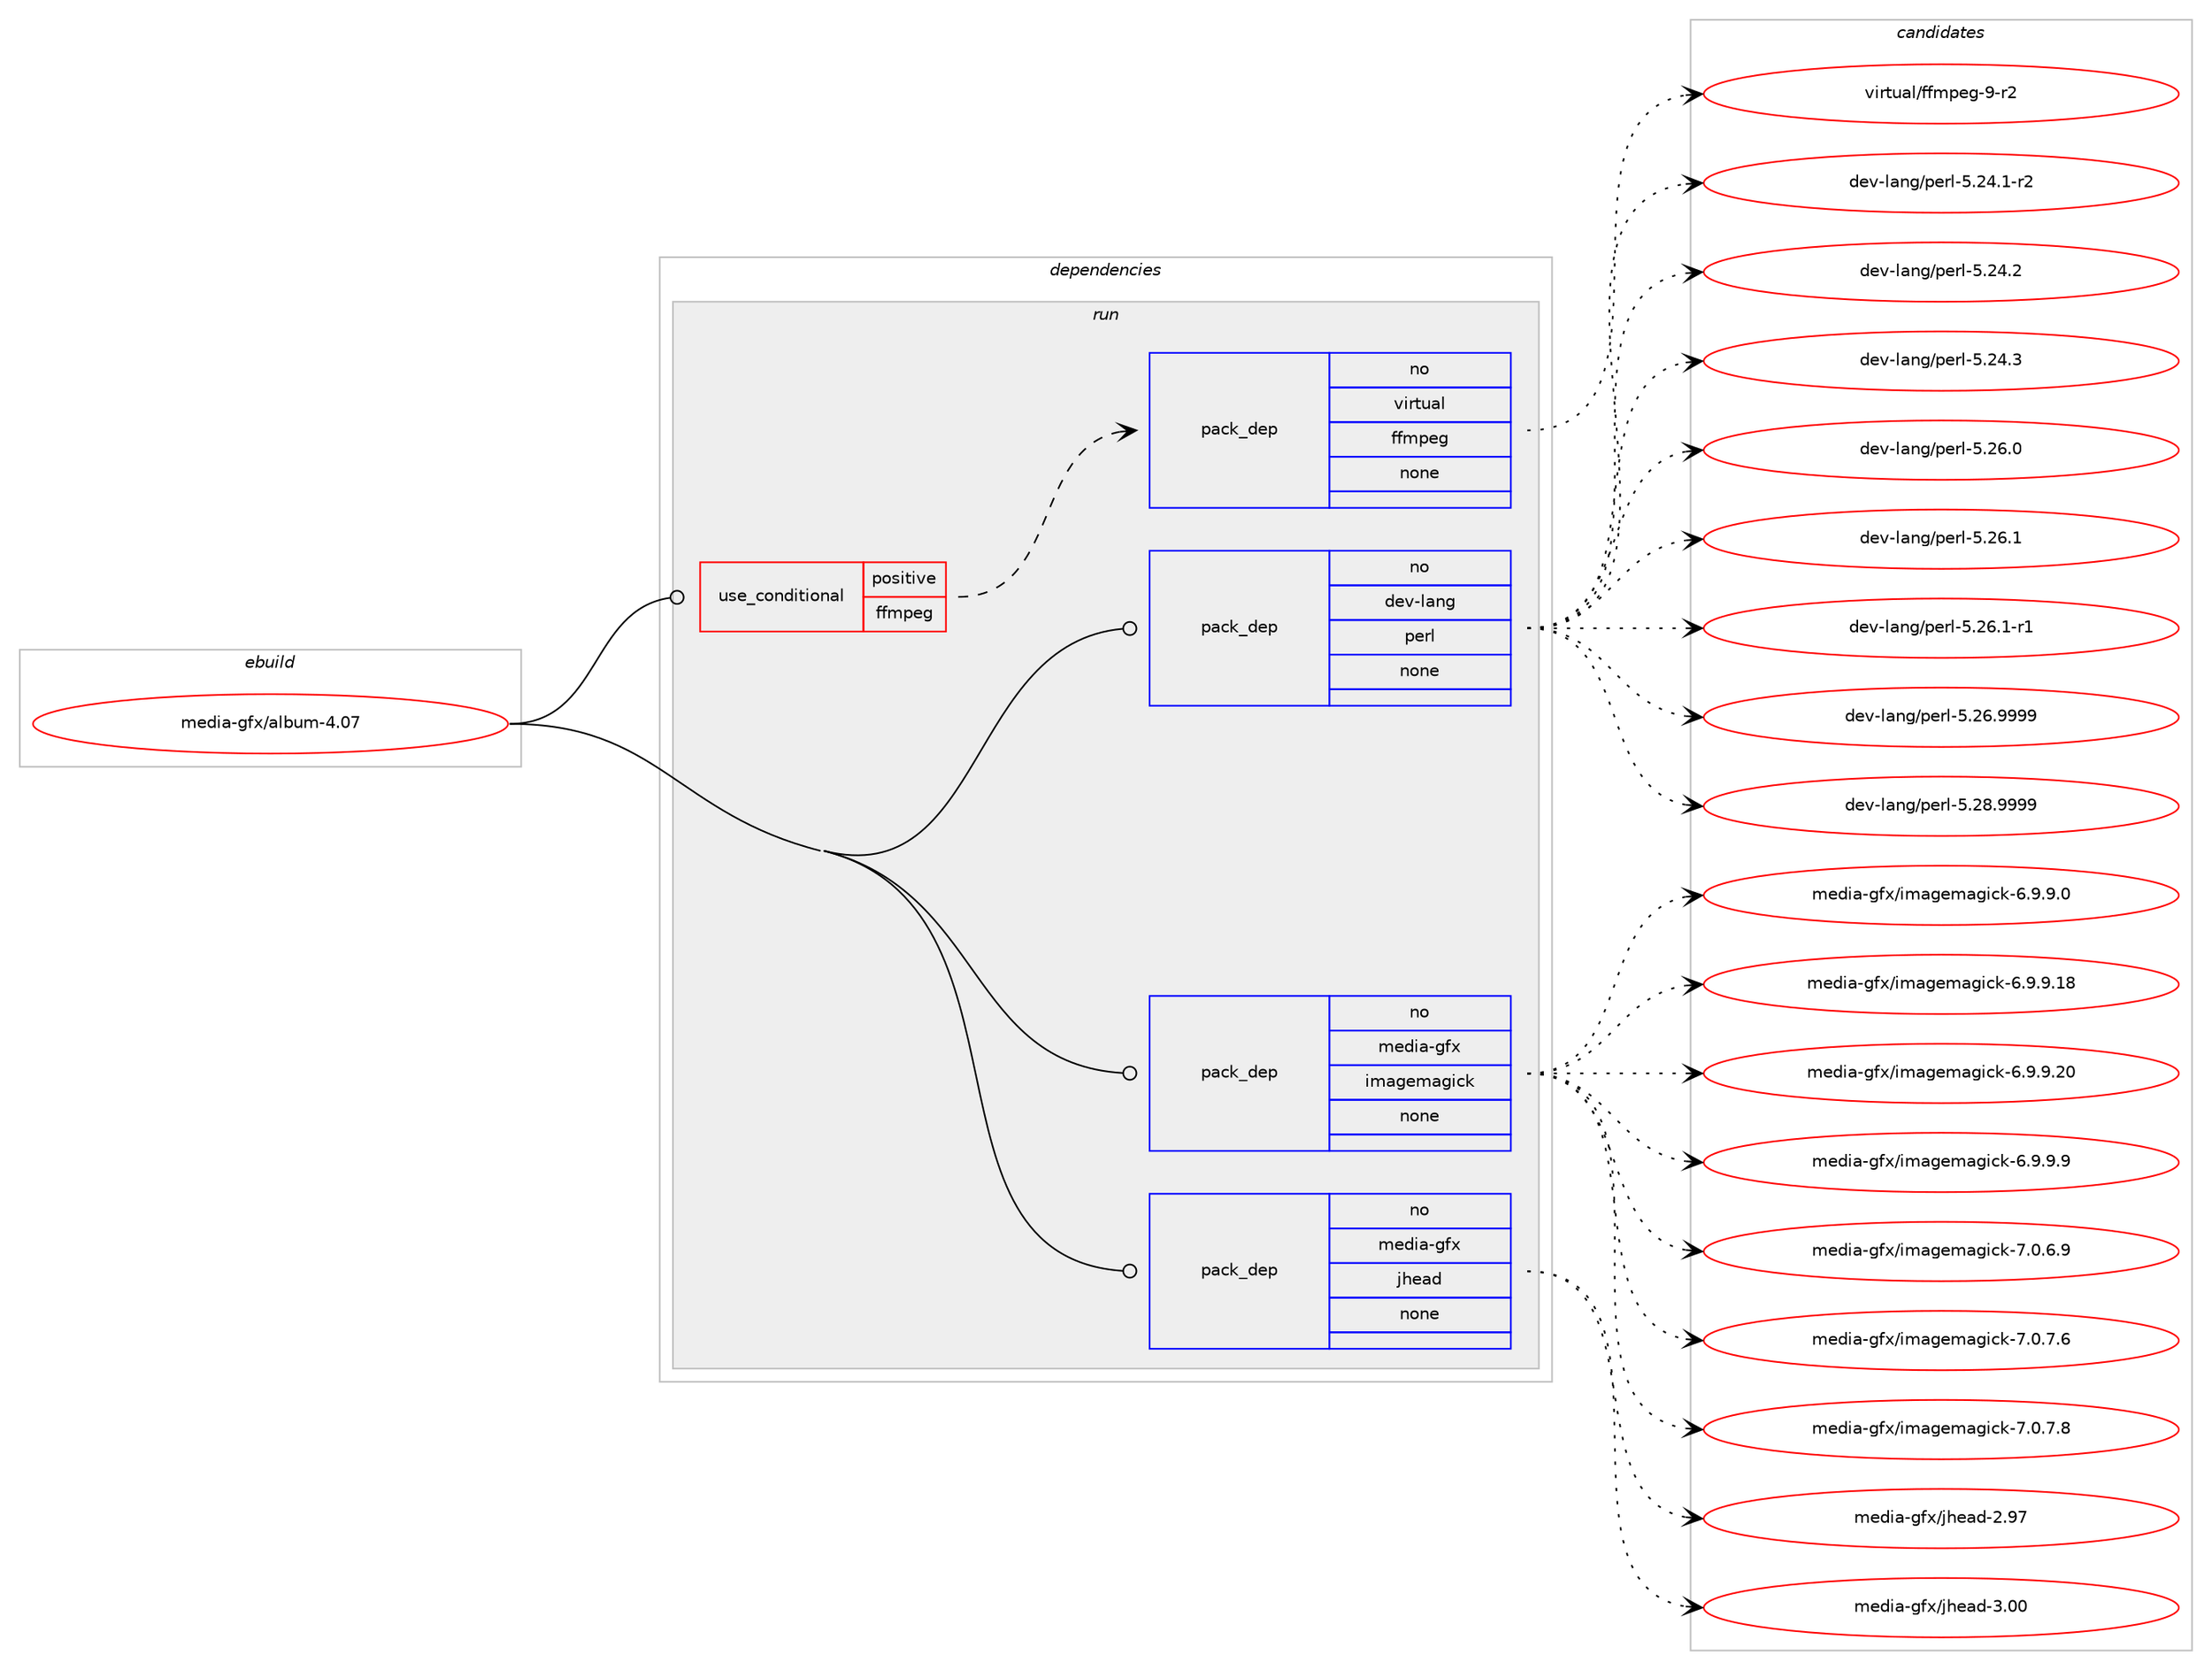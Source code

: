 digraph prolog {

# *************
# Graph options
# *************

newrank=true;
concentrate=true;
compound=true;
graph [rankdir=LR,fontname=Helvetica,fontsize=10,ranksep=1.5];#, ranksep=2.5, nodesep=0.2];
edge  [arrowhead=vee];
node  [fontname=Helvetica,fontsize=10];

# **********
# The ebuild
# **********

subgraph cluster_leftcol {
color=gray;
rank=same;
label=<<i>ebuild</i>>;
id [label="media-gfx/album-4.07", color=red, width=4, href="../media-gfx/album-4.07.svg"];
}

# ****************
# The dependencies
# ****************

subgraph cluster_midcol {
color=gray;
label=<<i>dependencies</i>>;
subgraph cluster_compile {
fillcolor="#eeeeee";
style=filled;
label=<<i>compile</i>>;
}
subgraph cluster_compileandrun {
fillcolor="#eeeeee";
style=filled;
label=<<i>compile and run</i>>;
}
subgraph cluster_run {
fillcolor="#eeeeee";
style=filled;
label=<<i>run</i>>;
subgraph cond86827 {
dependency350645 [label=<<TABLE BORDER="0" CELLBORDER="1" CELLSPACING="0" CELLPADDING="4"><TR><TD ROWSPAN="3" CELLPADDING="10">use_conditional</TD></TR><TR><TD>positive</TD></TR><TR><TD>ffmpeg</TD></TR></TABLE>>, shape=none, color=red];
subgraph pack258490 {
dependency350646 [label=<<TABLE BORDER="0" CELLBORDER="1" CELLSPACING="0" CELLPADDING="4" WIDTH="220"><TR><TD ROWSPAN="6" CELLPADDING="30">pack_dep</TD></TR><TR><TD WIDTH="110">no</TD></TR><TR><TD>virtual</TD></TR><TR><TD>ffmpeg</TD></TR><TR><TD>none</TD></TR><TR><TD></TD></TR></TABLE>>, shape=none, color=blue];
}
dependency350645:e -> dependency350646:w [weight=20,style="dashed",arrowhead="vee"];
}
id:e -> dependency350645:w [weight=20,style="solid",arrowhead="odot"];
subgraph pack258491 {
dependency350647 [label=<<TABLE BORDER="0" CELLBORDER="1" CELLSPACING="0" CELLPADDING="4" WIDTH="220"><TR><TD ROWSPAN="6" CELLPADDING="30">pack_dep</TD></TR><TR><TD WIDTH="110">no</TD></TR><TR><TD>dev-lang</TD></TR><TR><TD>perl</TD></TR><TR><TD>none</TD></TR><TR><TD></TD></TR></TABLE>>, shape=none, color=blue];
}
id:e -> dependency350647:w [weight=20,style="solid",arrowhead="odot"];
subgraph pack258492 {
dependency350648 [label=<<TABLE BORDER="0" CELLBORDER="1" CELLSPACING="0" CELLPADDING="4" WIDTH="220"><TR><TD ROWSPAN="6" CELLPADDING="30">pack_dep</TD></TR><TR><TD WIDTH="110">no</TD></TR><TR><TD>media-gfx</TD></TR><TR><TD>imagemagick</TD></TR><TR><TD>none</TD></TR><TR><TD></TD></TR></TABLE>>, shape=none, color=blue];
}
id:e -> dependency350648:w [weight=20,style="solid",arrowhead="odot"];
subgraph pack258493 {
dependency350649 [label=<<TABLE BORDER="0" CELLBORDER="1" CELLSPACING="0" CELLPADDING="4" WIDTH="220"><TR><TD ROWSPAN="6" CELLPADDING="30">pack_dep</TD></TR><TR><TD WIDTH="110">no</TD></TR><TR><TD>media-gfx</TD></TR><TR><TD>jhead</TD></TR><TR><TD>none</TD></TR><TR><TD></TD></TR></TABLE>>, shape=none, color=blue];
}
id:e -> dependency350649:w [weight=20,style="solid",arrowhead="odot"];
}
}

# **************
# The candidates
# **************

subgraph cluster_choices {
rank=same;
color=gray;
label=<<i>candidates</i>>;

subgraph choice258490 {
color=black;
nodesep=1;
choice118105114116117971084710210210911210110345574511450 [label="virtual/ffmpeg-9-r2", color=red, width=4,href="../virtual/ffmpeg-9-r2.svg"];
dependency350646:e -> choice118105114116117971084710210210911210110345574511450:w [style=dotted,weight="100"];
}
subgraph choice258491 {
color=black;
nodesep=1;
choice100101118451089711010347112101114108455346505246494511450 [label="dev-lang/perl-5.24.1-r2", color=red, width=4,href="../dev-lang/perl-5.24.1-r2.svg"];
choice10010111845108971101034711210111410845534650524650 [label="dev-lang/perl-5.24.2", color=red, width=4,href="../dev-lang/perl-5.24.2.svg"];
choice10010111845108971101034711210111410845534650524651 [label="dev-lang/perl-5.24.3", color=red, width=4,href="../dev-lang/perl-5.24.3.svg"];
choice10010111845108971101034711210111410845534650544648 [label="dev-lang/perl-5.26.0", color=red, width=4,href="../dev-lang/perl-5.26.0.svg"];
choice10010111845108971101034711210111410845534650544649 [label="dev-lang/perl-5.26.1", color=red, width=4,href="../dev-lang/perl-5.26.1.svg"];
choice100101118451089711010347112101114108455346505446494511449 [label="dev-lang/perl-5.26.1-r1", color=red, width=4,href="../dev-lang/perl-5.26.1-r1.svg"];
choice10010111845108971101034711210111410845534650544657575757 [label="dev-lang/perl-5.26.9999", color=red, width=4,href="../dev-lang/perl-5.26.9999.svg"];
choice10010111845108971101034711210111410845534650564657575757 [label="dev-lang/perl-5.28.9999", color=red, width=4,href="../dev-lang/perl-5.28.9999.svg"];
dependency350647:e -> choice100101118451089711010347112101114108455346505246494511450:w [style=dotted,weight="100"];
dependency350647:e -> choice10010111845108971101034711210111410845534650524650:w [style=dotted,weight="100"];
dependency350647:e -> choice10010111845108971101034711210111410845534650524651:w [style=dotted,weight="100"];
dependency350647:e -> choice10010111845108971101034711210111410845534650544648:w [style=dotted,weight="100"];
dependency350647:e -> choice10010111845108971101034711210111410845534650544649:w [style=dotted,weight="100"];
dependency350647:e -> choice100101118451089711010347112101114108455346505446494511449:w [style=dotted,weight="100"];
dependency350647:e -> choice10010111845108971101034711210111410845534650544657575757:w [style=dotted,weight="100"];
dependency350647:e -> choice10010111845108971101034711210111410845534650564657575757:w [style=dotted,weight="100"];
}
subgraph choice258492 {
color=black;
nodesep=1;
choice1091011001059745103102120471051099710310110997103105991074554465746574648 [label="media-gfx/imagemagick-6.9.9.0", color=red, width=4,href="../media-gfx/imagemagick-6.9.9.0.svg"];
choice109101100105974510310212047105109971031011099710310599107455446574657464956 [label="media-gfx/imagemagick-6.9.9.18", color=red, width=4,href="../media-gfx/imagemagick-6.9.9.18.svg"];
choice109101100105974510310212047105109971031011099710310599107455446574657465048 [label="media-gfx/imagemagick-6.9.9.20", color=red, width=4,href="../media-gfx/imagemagick-6.9.9.20.svg"];
choice1091011001059745103102120471051099710310110997103105991074554465746574657 [label="media-gfx/imagemagick-6.9.9.9", color=red, width=4,href="../media-gfx/imagemagick-6.9.9.9.svg"];
choice1091011001059745103102120471051099710310110997103105991074555464846544657 [label="media-gfx/imagemagick-7.0.6.9", color=red, width=4,href="../media-gfx/imagemagick-7.0.6.9.svg"];
choice1091011001059745103102120471051099710310110997103105991074555464846554654 [label="media-gfx/imagemagick-7.0.7.6", color=red, width=4,href="../media-gfx/imagemagick-7.0.7.6.svg"];
choice1091011001059745103102120471051099710310110997103105991074555464846554656 [label="media-gfx/imagemagick-7.0.7.8", color=red, width=4,href="../media-gfx/imagemagick-7.0.7.8.svg"];
dependency350648:e -> choice1091011001059745103102120471051099710310110997103105991074554465746574648:w [style=dotted,weight="100"];
dependency350648:e -> choice109101100105974510310212047105109971031011099710310599107455446574657464956:w [style=dotted,weight="100"];
dependency350648:e -> choice109101100105974510310212047105109971031011099710310599107455446574657465048:w [style=dotted,weight="100"];
dependency350648:e -> choice1091011001059745103102120471051099710310110997103105991074554465746574657:w [style=dotted,weight="100"];
dependency350648:e -> choice1091011001059745103102120471051099710310110997103105991074555464846544657:w [style=dotted,weight="100"];
dependency350648:e -> choice1091011001059745103102120471051099710310110997103105991074555464846554654:w [style=dotted,weight="100"];
dependency350648:e -> choice1091011001059745103102120471051099710310110997103105991074555464846554656:w [style=dotted,weight="100"];
}
subgraph choice258493 {
color=black;
nodesep=1;
choice109101100105974510310212047106104101971004550465755 [label="media-gfx/jhead-2.97", color=red, width=4,href="../media-gfx/jhead-2.97.svg"];
choice109101100105974510310212047106104101971004551464848 [label="media-gfx/jhead-3.00", color=red, width=4,href="../media-gfx/jhead-3.00.svg"];
dependency350649:e -> choice109101100105974510310212047106104101971004550465755:w [style=dotted,weight="100"];
dependency350649:e -> choice109101100105974510310212047106104101971004551464848:w [style=dotted,weight="100"];
}
}

}
